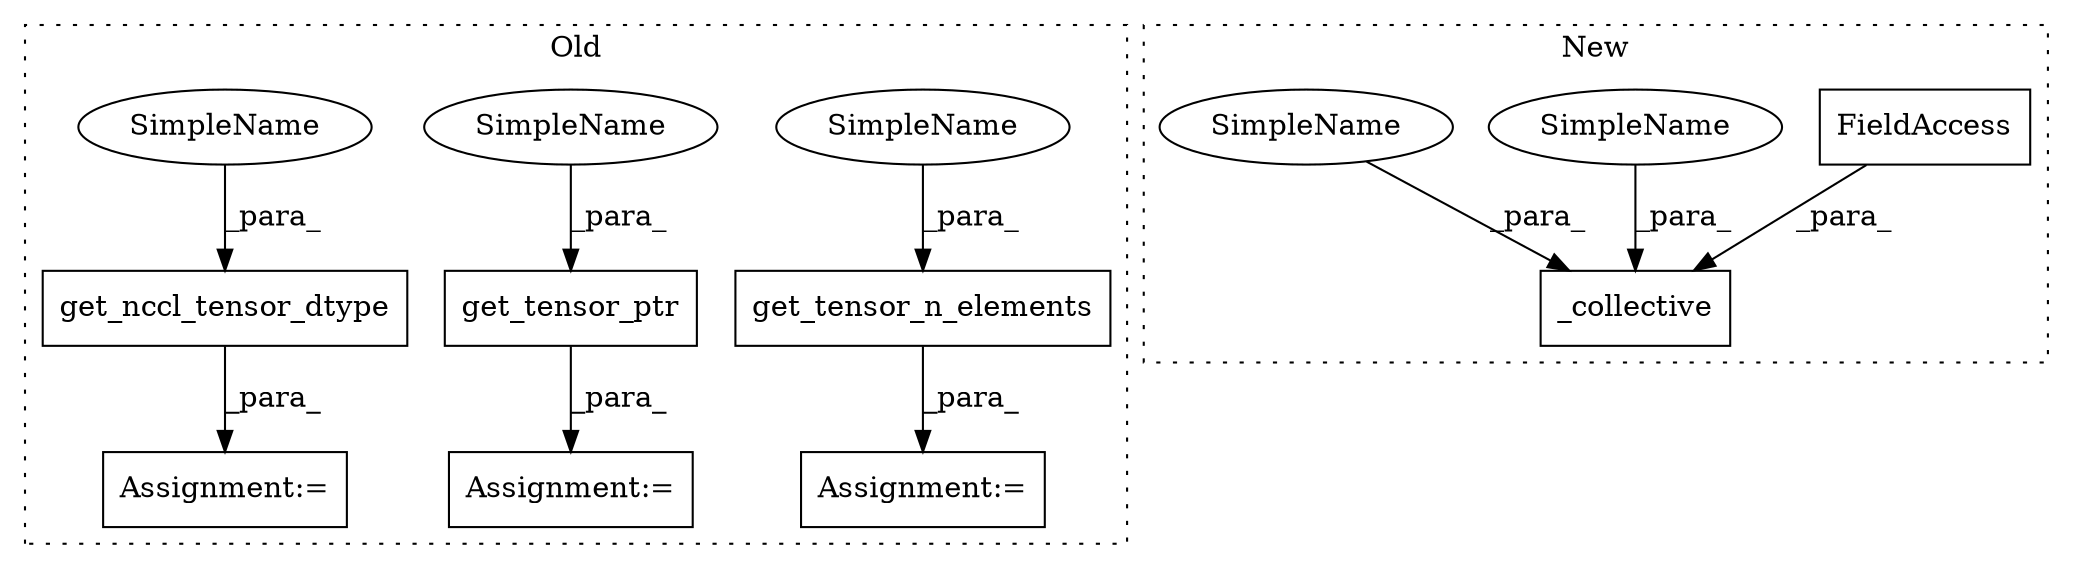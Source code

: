 digraph G {
subgraph cluster0 {
1 [label="get_nccl_tensor_dtype" a="32" s="6332,6360" l="22,1" shape="box"];
4 [label="Assignment:=" a="7" s="6321" l="1" shape="box"];
5 [label="get_tensor_n_elements" a="32" s="6427,6455" l="22,1" shape="box"];
6 [label="get_tensor_ptr" a="32" s="6381,6402" l="15,1" shape="box"];
7 [label="Assignment:=" a="7" s="6370" l="1" shape="box"];
8 [label="Assignment:=" a="7" s="6416" l="1" shape="box"];
9 [label="SimpleName" a="42" s="6449" l="6" shape="ellipse"];
10 [label="SimpleName" a="42" s="6396" l="6" shape="ellipse"];
11 [label="SimpleName" a="42" s="6354" l="6" shape="ellipse"];
label = "Old";
style="dotted";
}
subgraph cluster1 {
2 [label="_collective" a="32" s="6887,6926" l="12,1" shape="box"];
3 [label="FieldAccess" a="22" s="6913" l="13" shape="box"];
12 [label="SimpleName" a="42" s="6906" l="6" shape="ellipse"];
13 [label="SimpleName" a="42" s="6899" l="6" shape="ellipse"];
label = "New";
style="dotted";
}
1 -> 4 [label="_para_"];
3 -> 2 [label="_para_"];
5 -> 8 [label="_para_"];
6 -> 7 [label="_para_"];
9 -> 5 [label="_para_"];
10 -> 6 [label="_para_"];
11 -> 1 [label="_para_"];
12 -> 2 [label="_para_"];
13 -> 2 [label="_para_"];
}